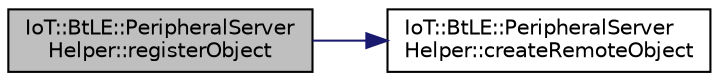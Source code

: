 digraph "IoT::BtLE::PeripheralServerHelper::registerObject"
{
 // LATEX_PDF_SIZE
  edge [fontname="Helvetica",fontsize="10",labelfontname="Helvetica",labelfontsize="10"];
  node [fontname="Helvetica",fontsize="10",shape=record];
  rankdir="LR";
  Node1 [label="IoT::BtLE::PeripheralServer\lHelper::registerObject",height=0.2,width=0.4,color="black", fillcolor="grey75", style="filled", fontcolor="black",tooltip=" "];
  Node1 -> Node2 [color="midnightblue",fontsize="10",style="solid",fontname="Helvetica"];
  Node2 [label="IoT::BtLE::PeripheralServer\lHelper::createRemoteObject",height=0.2,width=0.4,color="black", fillcolor="white", style="filled",URL="$classIoT_1_1BtLE_1_1PeripheralServerHelper.html#a88a12388caefe9ab275eee4e5a15c729",tooltip="Destroys the PeripheralServerHelper."];
}
